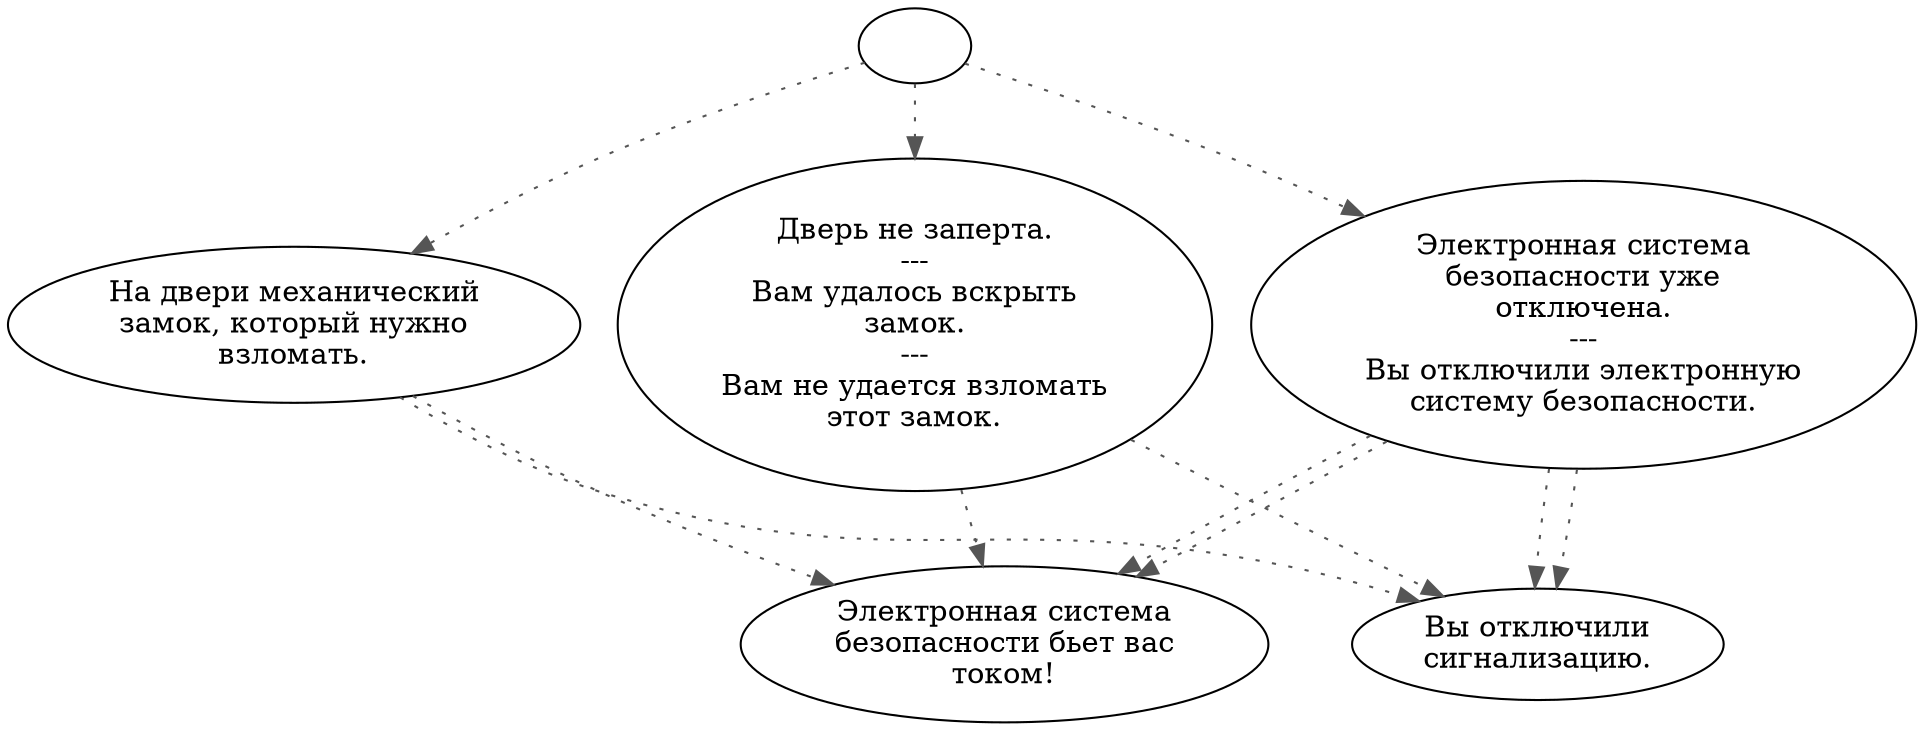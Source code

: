 digraph glo4supl {
  "start" [style=filled       fillcolor="#FFFFFF"       color="#000000"]
  "start" -> "open_door" [style=dotted color="#555555"]
  "start" -> "pick_lock" [style=dotted color="#555555"]
  "start" -> "disarm_electronics" [style=dotted color="#555555"]
  "start" [label=""]
  "open_door" [style=filled       fillcolor="#FFFFFF"       color="#000000"]
  "open_door" -> "shock" [style=dotted color="#555555"]
  "open_door" -> "arm_doors" [style=dotted color="#555555"]
  "open_door" [label="На двери механический\nзамок, который нужно\nвзломать."]
  "pick_lock" [style=filled       fillcolor="#FFFFFF"       color="#000000"]
  "pick_lock" -> "shock" [style=dotted color="#555555"]
  "pick_lock" -> "arm_doors" [style=dotted color="#555555"]
  "pick_lock" [label="Дверь не заперта.\n---\nВам удалось вскрыть\nзамок.\n---\nВам не удается взломать\nэтот замок."]
  "disarm_electronics" [style=filled       fillcolor="#FFFFFF"       color="#000000"]
  "disarm_electronics" -> "shock" [style=dotted color="#555555"]
  "disarm_electronics" -> "arm_doors" [style=dotted color="#555555"]
  "disarm_electronics" -> "shock" [style=dotted color="#555555"]
  "disarm_electronics" -> "arm_doors" [style=dotted color="#555555"]
  "disarm_electronics" [label="Электронная система\nбезопасности уже\nотключена.\n---\nВы отключили электронную\nсистему безопасности."]
  "arm_doors" [style=filled       fillcolor="#FFFFFF"       color="#000000"]
  "arm_doors" [label="Вы отключили\nсигнализацию."]
  "shock" [style=filled       fillcolor="#FFFFFF"       color="#000000"]
  "shock" [label="Электронная система\nбезопасности бьет вас\nтоком!"]
}